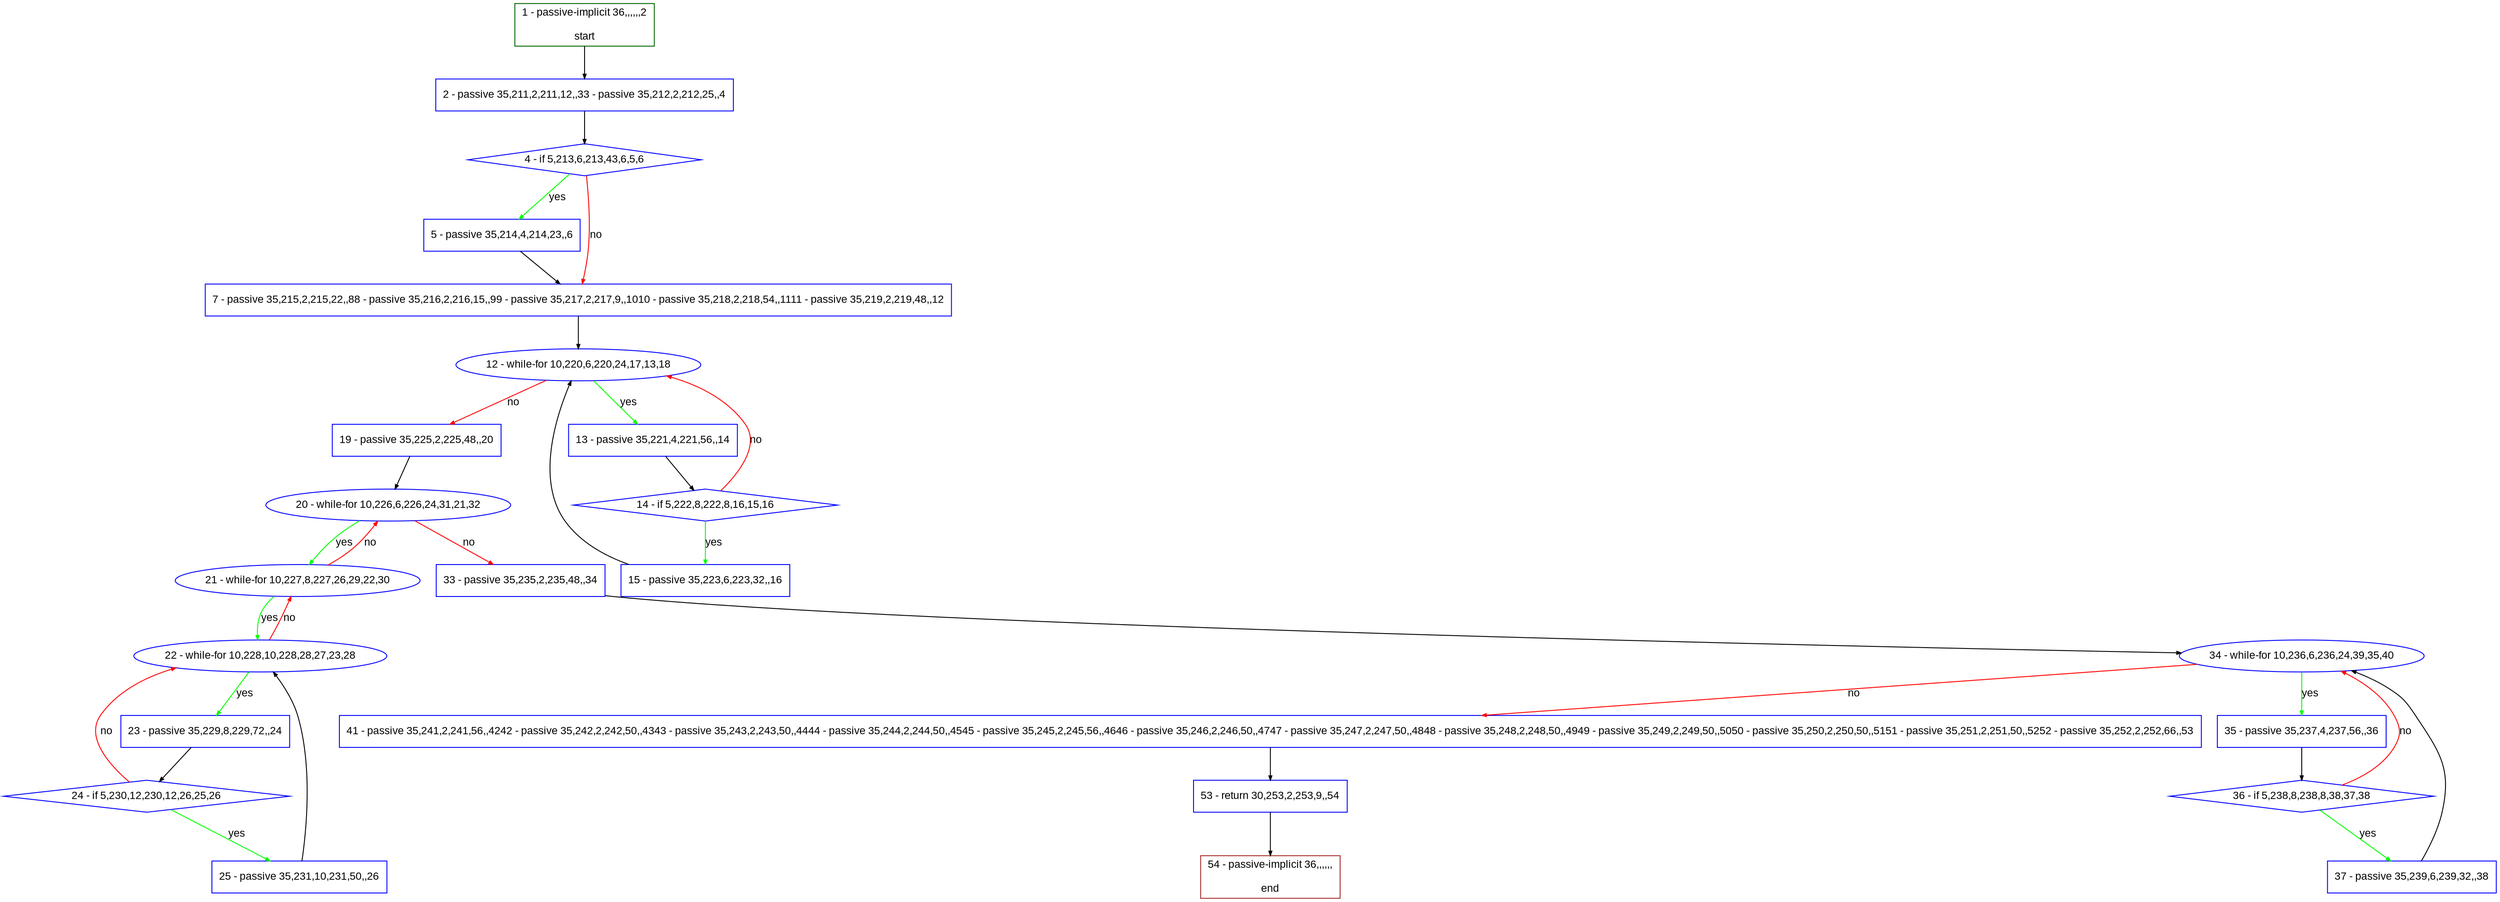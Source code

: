 digraph "" {
  graph [pack="true", label="", fontsize="12", packmode="clust", fontname="Arial", fillcolor="#FFFFCC", bgcolor="white", style="rounded,filled", compound="true"];
  node [node_initialized="no", label="", color="grey", fontsize="12", fillcolor="white", fontname="Arial", style="filled", shape="rectangle", compound="true", fixedsize="false"];
  edge [fontcolor="black", arrowhead="normal", arrowtail="none", arrowsize="0.5", ltail="", label="", color="black", fontsize="12", lhead="", fontname="Arial", dir="forward", compound="true"];
  __N1 [label="2 - passive 35,211,2,211,12,,33 - passive 35,212,2,212,25,,4", color="#0000ff", fillcolor="#ffffff", style="filled", shape="box"];
  __N2 [label="1 - passive-implicit 36,,,,,,2\n\nstart", color="#006400", fillcolor="#ffffff", style="filled", shape="box"];
  __N3 [label="4 - if 5,213,6,213,43,6,5,6", color="#0000ff", fillcolor="#ffffff", style="filled", shape="diamond"];
  __N4 [label="5 - passive 35,214,4,214,23,,6", color="#0000ff", fillcolor="#ffffff", style="filled", shape="box"];
  __N5 [label="7 - passive 35,215,2,215,22,,88 - passive 35,216,2,216,15,,99 - passive 35,217,2,217,9,,1010 - passive 35,218,2,218,54,,1111 - passive 35,219,2,219,48,,12", color="#0000ff", fillcolor="#ffffff", style="filled", shape="box"];
  __N6 [label="12 - while-for 10,220,6,220,24,17,13,18", color="#0000ff", fillcolor="#ffffff", style="filled", shape="oval"];
  __N7 [label="13 - passive 35,221,4,221,56,,14", color="#0000ff", fillcolor="#ffffff", style="filled", shape="box"];
  __N8 [label="19 - passive 35,225,2,225,48,,20", color="#0000ff", fillcolor="#ffffff", style="filled", shape="box"];
  __N9 [label="14 - if 5,222,8,222,8,16,15,16", color="#0000ff", fillcolor="#ffffff", style="filled", shape="diamond"];
  __N10 [label="15 - passive 35,223,6,223,32,,16", color="#0000ff", fillcolor="#ffffff", style="filled", shape="box"];
  __N11 [label="20 - while-for 10,226,6,226,24,31,21,32", color="#0000ff", fillcolor="#ffffff", style="filled", shape="oval"];
  __N12 [label="21 - while-for 10,227,8,227,26,29,22,30", color="#0000ff", fillcolor="#ffffff", style="filled", shape="oval"];
  __N13 [label="33 - passive 35,235,2,235,48,,34", color="#0000ff", fillcolor="#ffffff", style="filled", shape="box"];
  __N14 [label="22 - while-for 10,228,10,228,28,27,23,28", color="#0000ff", fillcolor="#ffffff", style="filled", shape="oval"];
  __N15 [label="23 - passive 35,229,8,229,72,,24", color="#0000ff", fillcolor="#ffffff", style="filled", shape="box"];
  __N16 [label="24 - if 5,230,12,230,12,26,25,26", color="#0000ff", fillcolor="#ffffff", style="filled", shape="diamond"];
  __N17 [label="25 - passive 35,231,10,231,50,,26", color="#0000ff", fillcolor="#ffffff", style="filled", shape="box"];
  __N18 [label="34 - while-for 10,236,6,236,24,39,35,40", color="#0000ff", fillcolor="#ffffff", style="filled", shape="oval"];
  __N19 [label="35 - passive 35,237,4,237,56,,36", color="#0000ff", fillcolor="#ffffff", style="filled", shape="box"];
  __N20 [label="41 - passive 35,241,2,241,56,,4242 - passive 35,242,2,242,50,,4343 - passive 35,243,2,243,50,,4444 - passive 35,244,2,244,50,,4545 - passive 35,245,2,245,56,,4646 - passive 35,246,2,246,50,,4747 - passive 35,247,2,247,50,,4848 - passive 35,248,2,248,50,,4949 - passive 35,249,2,249,50,,5050 - passive 35,250,2,250,50,,5151 - passive 35,251,2,251,50,,5252 - passive 35,252,2,252,66,,53", color="#0000ff", fillcolor="#ffffff", style="filled", shape="box"];
  __N21 [label="36 - if 5,238,8,238,8,38,37,38", color="#0000ff", fillcolor="#ffffff", style="filled", shape="diamond"];
  __N22 [label="37 - passive 35,239,6,239,32,,38", color="#0000ff", fillcolor="#ffffff", style="filled", shape="box"];
  __N23 [label="53 - return 30,253,2,253,9,,54", color="#0000ff", fillcolor="#ffffff", style="filled", shape="box"];
  __N24 [label="54 - passive-implicit 36,,,,,,\n\nend", color="#a52a2a", fillcolor="#ffffff", style="filled", shape="box"];
  __N2 -> __N1 [arrowhead="normal", arrowtail="none", color="#000000", label="", dir="forward"];
  __N1 -> __N3 [arrowhead="normal", arrowtail="none", color="#000000", label="", dir="forward"];
  __N3 -> __N4 [arrowhead="normal", arrowtail="none", color="#00ff00", label="yes", dir="forward"];
  __N3 -> __N5 [arrowhead="normal", arrowtail="none", color="#ff0000", label="no", dir="forward"];
  __N4 -> __N5 [arrowhead="normal", arrowtail="none", color="#000000", label="", dir="forward"];
  __N5 -> __N6 [arrowhead="normal", arrowtail="none", color="#000000", label="", dir="forward"];
  __N6 -> __N7 [arrowhead="normal", arrowtail="none", color="#00ff00", label="yes", dir="forward"];
  __N6 -> __N8 [arrowhead="normal", arrowtail="none", color="#ff0000", label="no", dir="forward"];
  __N7 -> __N9 [arrowhead="normal", arrowtail="none", color="#000000", label="", dir="forward"];
  __N9 -> __N6 [arrowhead="normal", arrowtail="none", color="#ff0000", label="no", dir="forward"];
  __N9 -> __N10 [arrowhead="normal", arrowtail="none", color="#00ff00", label="yes", dir="forward"];
  __N10 -> __N6 [arrowhead="normal", arrowtail="none", color="#000000", label="", dir="forward"];
  __N8 -> __N11 [arrowhead="normal", arrowtail="none", color="#000000", label="", dir="forward"];
  __N11 -> __N12 [arrowhead="normal", arrowtail="none", color="#00ff00", label="yes", dir="forward"];
  __N12 -> __N11 [arrowhead="normal", arrowtail="none", color="#ff0000", label="no", dir="forward"];
  __N11 -> __N13 [arrowhead="normal", arrowtail="none", color="#ff0000", label="no", dir="forward"];
  __N12 -> __N14 [arrowhead="normal", arrowtail="none", color="#00ff00", label="yes", dir="forward"];
  __N14 -> __N12 [arrowhead="normal", arrowtail="none", color="#ff0000", label="no", dir="forward"];
  __N14 -> __N15 [arrowhead="normal", arrowtail="none", color="#00ff00", label="yes", dir="forward"];
  __N15 -> __N16 [arrowhead="normal", arrowtail="none", color="#000000", label="", dir="forward"];
  __N16 -> __N14 [arrowhead="normal", arrowtail="none", color="#ff0000", label="no", dir="forward"];
  __N16 -> __N17 [arrowhead="normal", arrowtail="none", color="#00ff00", label="yes", dir="forward"];
  __N17 -> __N14 [arrowhead="normal", arrowtail="none", color="#000000", label="", dir="forward"];
  __N13 -> __N18 [arrowhead="normal", arrowtail="none", color="#000000", label="", dir="forward"];
  __N18 -> __N19 [arrowhead="normal", arrowtail="none", color="#00ff00", label="yes", dir="forward"];
  __N18 -> __N20 [arrowhead="normal", arrowtail="none", color="#ff0000", label="no", dir="forward"];
  __N19 -> __N21 [arrowhead="normal", arrowtail="none", color="#000000", label="", dir="forward"];
  __N21 -> __N18 [arrowhead="normal", arrowtail="none", color="#ff0000", label="no", dir="forward"];
  __N21 -> __N22 [arrowhead="normal", arrowtail="none", color="#00ff00", label="yes", dir="forward"];
  __N22 -> __N18 [arrowhead="normal", arrowtail="none", color="#000000", label="", dir="forward"];
  __N20 -> __N23 [arrowhead="normal", arrowtail="none", color="#000000", label="", dir="forward"];
  __N23 -> __N24 [arrowhead="normal", arrowtail="none", color="#000000", label="", dir="forward"];
}
